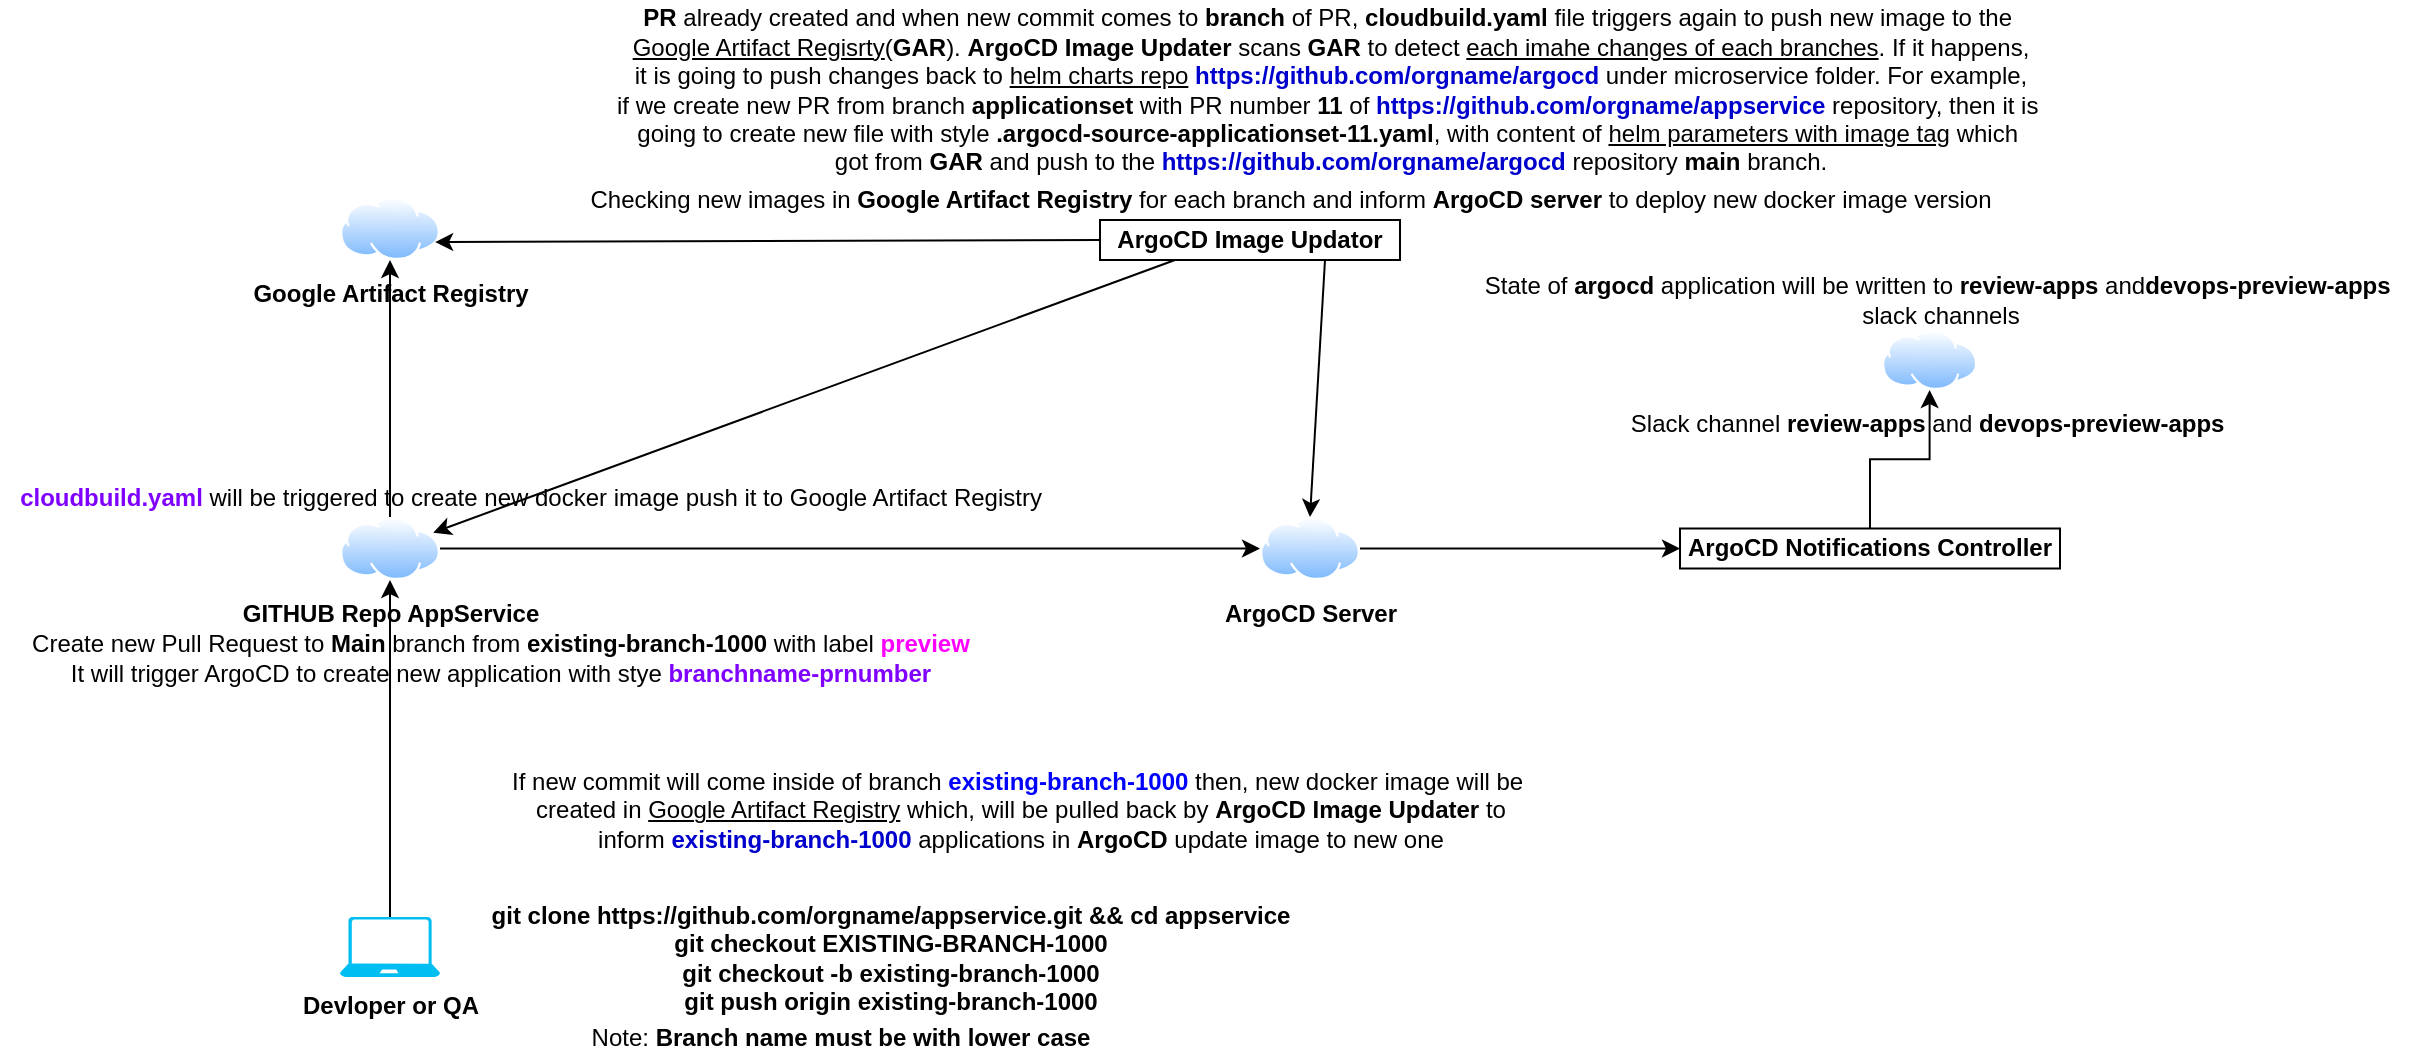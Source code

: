 <mxfile version="18.1.3" type="device"><diagram id="-kqstR9v8Xk17K28xVI6" name="Page-1"><mxGraphModel dx="1213" dy="563" grid="1" gridSize="10" guides="1" tooltips="1" connect="1" arrows="1" fold="1" page="1" pageScale="1" pageWidth="850" pageHeight="1100" math="0" shadow="0"><root><mxCell id="0"/><mxCell id="1" parent="0"/><mxCell id="bwp3IFEYu7WHUdjzcnqR-2" value="&lt;b&gt;GITHUB Repo AppService&lt;/b&gt;" style="aspect=fixed;perimeter=ellipsePerimeter;html=1;align=center;shadow=0;dashed=0;spacingTop=3;image;image=img/lib/active_directory/internet_cloud.svg;" parent="1" vertex="1"><mxGeometry x="480" y="408.5" width="50" height="31.5" as="geometry"/></mxCell><mxCell id="nXtMzpbKEVpohhswV620-2" style="edgeStyle=orthogonalEdgeStyle;rounded=0;orthogonalLoop=1;jettySize=auto;html=1;exitX=1;exitY=0.5;exitDx=0;exitDy=0;entryX=0;entryY=0.5;entryDx=0;entryDy=0;" edge="1" parent="1" source="bwp3IFEYu7WHUdjzcnqR-5" target="nXtMzpbKEVpohhswV620-1"><mxGeometry relative="1" as="geometry"/></mxCell><mxCell id="bwp3IFEYu7WHUdjzcnqR-5" value="&lt;b&gt;ArgoCD Server&lt;/b&gt;" style="aspect=fixed;perimeter=ellipsePerimeter;html=1;align=center;shadow=0;dashed=0;spacingTop=3;image;image=img/lib/active_directory/internet_cloud.svg;" parent="1" vertex="1"><mxGeometry x="940" y="408.5" width="50" height="31.5" as="geometry"/></mxCell><mxCell id="bwp3IFEYu7WHUdjzcnqR-8" value="&lt;b&gt;Google Artifact Registry&lt;/b&gt;" style="aspect=fixed;perimeter=ellipsePerimeter;html=1;align=center;shadow=0;dashed=0;spacingTop=3;image;image=img/lib/active_directory/internet_cloud.svg;" parent="1" vertex="1"><mxGeometry x="480" y="248.5" width="50" height="31.5" as="geometry"/></mxCell><mxCell id="0hZzytXvQtEMCq6uU1Bv-1" value="&lt;b&gt;Devloper or QA&lt;/b&gt;" style="verticalLabelPosition=bottom;html=1;verticalAlign=top;align=center;strokeColor=none;fillColor=#00BEF2;shape=mxgraph.azure.laptop;pointerEvents=1;" parent="1" vertex="1"><mxGeometry x="480" y="608.5" width="50" height="30" as="geometry"/></mxCell><mxCell id="0hZzytXvQtEMCq6uU1Bv-2" value="&lt;b&gt;git clone https://github.com/orgname/appservice.git &amp;amp;&amp;amp; cd&amp;nbsp;&lt;/b&gt;&lt;b&gt;appservice&lt;/b&gt;&lt;b&gt;&lt;br&gt;git checkout EXISTING-BRANCH-1000&lt;br&gt;git checkout -b existing-branch-1000&lt;br&gt;git push origin&amp;nbsp;&lt;/b&gt;&lt;b&gt;existing-branch-1000&lt;/b&gt;&lt;b&gt;&lt;br&gt;&lt;/b&gt;" style="text;html=1;resizable=0;autosize=1;align=center;verticalAlign=middle;points=[];fillColor=none;strokeColor=none;rounded=0;" parent="1" vertex="1"><mxGeometry x="550" y="598.5" width="410" height="60" as="geometry"/></mxCell><mxCell id="0hZzytXvQtEMCq6uU1Bv-3" value="Note: &lt;b&gt;Branch name must be with lower case&lt;/b&gt;" style="text;html=1;resizable=0;autosize=1;align=center;verticalAlign=middle;points=[];fillColor=none;strokeColor=none;rounded=0;" parent="1" vertex="1"><mxGeometry x="595" y="658.5" width="270" height="20" as="geometry"/></mxCell><mxCell id="0hZzytXvQtEMCq6uU1Bv-5" value="" style="endArrow=classic;html=1;rounded=0;" parent="1" source="bwp3IFEYu7WHUdjzcnqR-2" target="bwp3IFEYu7WHUdjzcnqR-8" edge="1"><mxGeometry width="50" height="50" relative="1" as="geometry"><mxPoint x="510" y="398.5" as="sourcePoint"/><mxPoint x="560" y="348.5" as="targetPoint"/></mxGeometry></mxCell><mxCell id="0hZzytXvQtEMCq6uU1Bv-6" value="Create new Pull Request to &lt;b&gt;Main &lt;/b&gt;branch from&amp;nbsp;&lt;b&gt;existing-branch-1000 &lt;/b&gt;with label &lt;b&gt;&lt;font color=&quot;#ff00ff&quot;&gt;preview&lt;br&gt;&lt;/font&gt;&lt;/b&gt;It will trigger ArgoCD to create new application with stye &lt;b&gt;&lt;font color=&quot;#7f00ff&quot;&gt;branchname-prnumber&lt;/font&gt;&lt;font color=&quot;#ff00ff&quot;&gt;&lt;br&gt;&lt;/font&gt;&lt;/b&gt;" style="text;html=1;resizable=0;autosize=1;align=center;verticalAlign=middle;points=[];fillColor=none;strokeColor=none;rounded=0;" parent="1" vertex="1"><mxGeometry x="320" y="463.5" width="480" height="30" as="geometry"/></mxCell><mxCell id="0hZzytXvQtEMCq6uU1Bv-7" value="" style="endArrow=classic;html=1;rounded=0;fontColor=#FF00FF;entryX=0.5;entryY=1;entryDx=0;entryDy=0;exitX=0.5;exitY=0;exitDx=0;exitDy=0;exitPerimeter=0;" parent="1" source="0hZzytXvQtEMCq6uU1Bv-1" target="bwp3IFEYu7WHUdjzcnqR-2" edge="1"><mxGeometry width="50" height="50" relative="1" as="geometry"><mxPoint x="500" y="608.5" as="sourcePoint"/><mxPoint x="550" y="558.5" as="targetPoint"/></mxGeometry></mxCell><mxCell id="0hZzytXvQtEMCq6uU1Bv-9" value="&lt;b&gt;cloudbuild.yaml&lt;/b&gt; &lt;font color=&quot;#000000&quot;&gt;will be triggered to create new docker image push it to Google Artifact Registry&lt;/font&gt;" style="text;html=1;resizable=0;autosize=1;align=center;verticalAlign=middle;points=[];fillColor=none;strokeColor=none;rounded=0;fontColor=#7F00FF;" parent="1" vertex="1"><mxGeometry x="310" y="388.5" width="530" height="20" as="geometry"/></mxCell><mxCell id="0hZzytXvQtEMCq6uU1Bv-11" value="" style="endArrow=classic;html=1;rounded=0;fontColor=#000000;entryX=1;entryY=0.75;entryDx=0;entryDy=0;exitX=0;exitY=0.5;exitDx=0;exitDy=0;" parent="1" source="0hZzytXvQtEMCq6uU1Bv-13" target="bwp3IFEYu7WHUdjzcnqR-8" edge="1"><mxGeometry width="50" height="50" relative="1" as="geometry"><mxPoint x="860" y="358.5" as="sourcePoint"/><mxPoint x="750" y="239.25" as="targetPoint"/></mxGeometry></mxCell><mxCell id="0hZzytXvQtEMCq6uU1Bv-13" value="&lt;b style=&quot;&quot;&gt;ArgoCD Image Updator&lt;/b&gt;" style="rounded=0;whiteSpace=wrap;html=1;fontColor=#000000;" parent="1" vertex="1"><mxGeometry x="860" y="260" width="150" height="20" as="geometry"/></mxCell><mxCell id="0hZzytXvQtEMCq6uU1Bv-14" value="Checking new images in &lt;b&gt;Google Artifact Registry&lt;/b&gt; for each branch and inform &lt;b&gt;ArgoCD server &lt;/b&gt;to deploy new docker image version" style="text;html=1;resizable=0;autosize=1;align=center;verticalAlign=middle;points=[];fillColor=none;strokeColor=none;rounded=0;fontColor=#000000;" parent="1" vertex="1"><mxGeometry x="595" y="240" width="720" height="20" as="geometry"/></mxCell><mxCell id="0hZzytXvQtEMCq6uU1Bv-15" value="" style="endArrow=classic;html=1;rounded=0;fontColor=#000000;exitX=1;exitY=0.5;exitDx=0;exitDy=0;entryX=0;entryY=0.5;entryDx=0;entryDy=0;" parent="1" source="bwp3IFEYu7WHUdjzcnqR-2" target="bwp3IFEYu7WHUdjzcnqR-5" edge="1"><mxGeometry width="50" height="50" relative="1" as="geometry"><mxPoint x="760" y="518.5" as="sourcePoint"/><mxPoint x="900" y="428.5" as="targetPoint"/></mxGeometry></mxCell><mxCell id="DHhIQDr1ZI1vu5r-848f-1" value="" style="endArrow=classic;html=1;rounded=0;entryX=0.5;entryY=0;entryDx=0;entryDy=0;exitX=0.75;exitY=1;exitDx=0;exitDy=0;" parent="1" source="0hZzytXvQtEMCq6uU1Bv-13" target="bwp3IFEYu7WHUdjzcnqR-5" edge="1"><mxGeometry width="50" height="50" relative="1" as="geometry"><mxPoint x="950" y="338.5" as="sourcePoint"/><mxPoint x="1000" y="288.5" as="targetPoint"/></mxGeometry></mxCell><mxCell id="DHhIQDr1ZI1vu5r-848f-2" value="" style="endArrow=classic;html=1;rounded=0;exitX=0.25;exitY=1;exitDx=0;exitDy=0;" parent="1" source="0hZzytXvQtEMCq6uU1Bv-13" target="bwp3IFEYu7WHUdjzcnqR-2" edge="1"><mxGeometry width="50" height="50" relative="1" as="geometry"><mxPoint x="750" y="348.5" as="sourcePoint"/><mxPoint x="800" y="298.5" as="targetPoint"/></mxGeometry></mxCell><mxCell id="DHhIQDr1ZI1vu5r-848f-3" value="&lt;div&gt;If new commit will come inside of branch &lt;b&gt;&lt;font color=&quot;#0000ff&quot;&gt;existing-branch-1000&lt;/font&gt;&lt;/b&gt; then, new docker image will be&amp;nbsp;&lt;/div&gt;&lt;div&gt;created in &lt;u&gt;Google Artifact Registry&lt;/u&gt; which, will be pulled back by &lt;b&gt;ArgoCD Image Updater&lt;/b&gt; to&lt;/div&gt;&lt;div&gt;inform &lt;b&gt;&lt;font color=&quot;#0000cc&quot;&gt;existing-branch-1000&lt;/font&gt;&lt;/b&gt; applications in &lt;b&gt;ArgoCD&lt;/b&gt; update image to new one&lt;/div&gt;" style="text;html=1;resizable=0;autosize=1;align=center;verticalAlign=middle;points=[];fillColor=none;strokeColor=none;rounded=0;" parent="1" vertex="1"><mxGeometry x="560" y="530" width="520" height="50" as="geometry"/></mxCell><mxCell id="DHhIQDr1ZI1vu5r-848f-4" value="&lt;div&gt;&lt;font color=&quot;#000000&quot;&gt;&lt;b&gt;PR&lt;/b&gt; already created and when new commit comes to &lt;b&gt;branch &lt;/b&gt;of PR, &lt;b&gt;cloudbuild.yaml&lt;/b&gt; file triggers again to push new image to the&amp;nbsp;&lt;/font&gt;&lt;/div&gt;&lt;div&gt;&lt;font color=&quot;#000000&quot;&gt;&lt;u&gt;Google Artifact Regisrty&lt;/u&gt;(&lt;b&gt;GAR&lt;/b&gt;). &lt;b&gt;ArgoCD Image Updater&lt;/b&gt; scans &lt;b&gt;GAR&lt;/b&gt; to detect &lt;u&gt;each imahe changes of each branches&lt;/u&gt;. If it happens,&lt;/font&gt;&lt;/div&gt;&lt;div&gt;&lt;font color=&quot;#000000&quot;&gt;it is going to push changes back to &lt;/font&gt;&lt;u style=&quot;color: rgb(0, 0, 0);&quot;&gt;helm charts repo&lt;/u&gt; &lt;b style=&quot;&quot;&gt;https://github.com/orgname/argocd&lt;/b&gt;&lt;font color=&quot;#000000&quot;&gt; under microservice folder. For example,&lt;/font&gt;&lt;/div&gt;&lt;div&gt;&lt;font color=&quot;#000000&quot;&gt;if we create new PR from branch &lt;/font&gt;&lt;b style=&quot;color: rgb(0, 0, 0);&quot;&gt;applicationset &lt;/b&gt;&lt;font color=&quot;#000000&quot;&gt;with PR number &lt;/font&gt;&lt;b style=&quot;color: rgb(0, 0, 0);&quot;&gt;11&lt;/b&gt;&lt;font color=&quot;#000000&quot;&gt; of &lt;/font&gt;&lt;b style=&quot;&quot;&gt;https://github.com/orgname/appservice&lt;/b&gt;&lt;font color=&quot;#000000&quot;&gt; repository, then it is&amp;nbsp;&lt;/font&gt;&lt;/div&gt;&lt;div&gt;&lt;font color=&quot;#000000&quot;&gt;going to create new file with style &lt;b&gt;.argocd-source-applicationset-11.yaml&lt;/b&gt;, with content of &lt;u&gt;helm parameters with image tag&lt;/u&gt; which&amp;nbsp;&lt;/font&gt;&lt;/div&gt;&lt;div&gt;&lt;font color=&quot;#000000&quot;&gt;got from &lt;/font&gt;&lt;b style=&quot;color: rgb(0, 0, 0);&quot;&gt;GAR&lt;/b&gt;&lt;font color=&quot;#000000&quot;&gt; and push to the &lt;/font&gt;&lt;b style=&quot;&quot;&gt;https://github.com/orgname/argocd&lt;/b&gt;&lt;font color=&quot;#000000&quot;&gt; repository &lt;/font&gt;&lt;b style=&quot;color: rgb(0, 0, 0);&quot;&gt;main&lt;/b&gt;&lt;font color=&quot;#000000&quot;&gt; branch.&lt;/font&gt;&lt;/div&gt;" style="text;html=1;resizable=0;autosize=1;align=center;verticalAlign=middle;points=[];fillColor=none;strokeColor=none;rounded=0;fontColor=#0000CC;" parent="1" vertex="1"><mxGeometry x="610" y="150" width="730" height="90" as="geometry"/></mxCell><mxCell id="bJxOSK42QxR7yiJ5cf8f-1" value="Slack channel &lt;b&gt;review-apps &lt;/b&gt;and &lt;b&gt;devops-preview-apps&lt;/b&gt;&amp;nbsp;" style="aspect=fixed;perimeter=ellipsePerimeter;html=1;align=center;shadow=0;dashed=0;spacingTop=3;image;image=img/lib/active_directory/internet_cloud.svg;" parent="1" vertex="1"><mxGeometry x="1251" y="315" width="47.62" height="30" as="geometry"/></mxCell><mxCell id="bJxOSK42QxR7yiJ5cf8f-4" value="State of &lt;b&gt;argocd&lt;/b&gt; application will be written to &lt;b&gt;review-apps&lt;/b&gt;&amp;nbsp;and&lt;b&gt;devops-preview-apps&amp;nbsp;&lt;/b&gt;&lt;br&gt;slack channels" style="text;html=1;resizable=0;autosize=1;align=center;verticalAlign=middle;points=[];fillColor=none;strokeColor=none;rounded=0;" parent="1" vertex="1"><mxGeometry x="1045" y="285" width="470" height="30" as="geometry"/></mxCell><mxCell id="nXtMzpbKEVpohhswV620-3" style="edgeStyle=orthogonalEdgeStyle;rounded=0;orthogonalLoop=1;jettySize=auto;html=1;" edge="1" parent="1" source="nXtMzpbKEVpohhswV620-1" target="bJxOSK42QxR7yiJ5cf8f-1"><mxGeometry relative="1" as="geometry"/></mxCell><mxCell id="nXtMzpbKEVpohhswV620-1" value="&lt;b style=&quot;&quot;&gt;ArgoCD Notifications Controller&lt;/b&gt;" style="rounded=0;whiteSpace=wrap;html=1;fontColor=#000000;" vertex="1" parent="1"><mxGeometry x="1150" y="414.25" width="190" height="20" as="geometry"/></mxCell></root></mxGraphModel></diagram></mxfile>